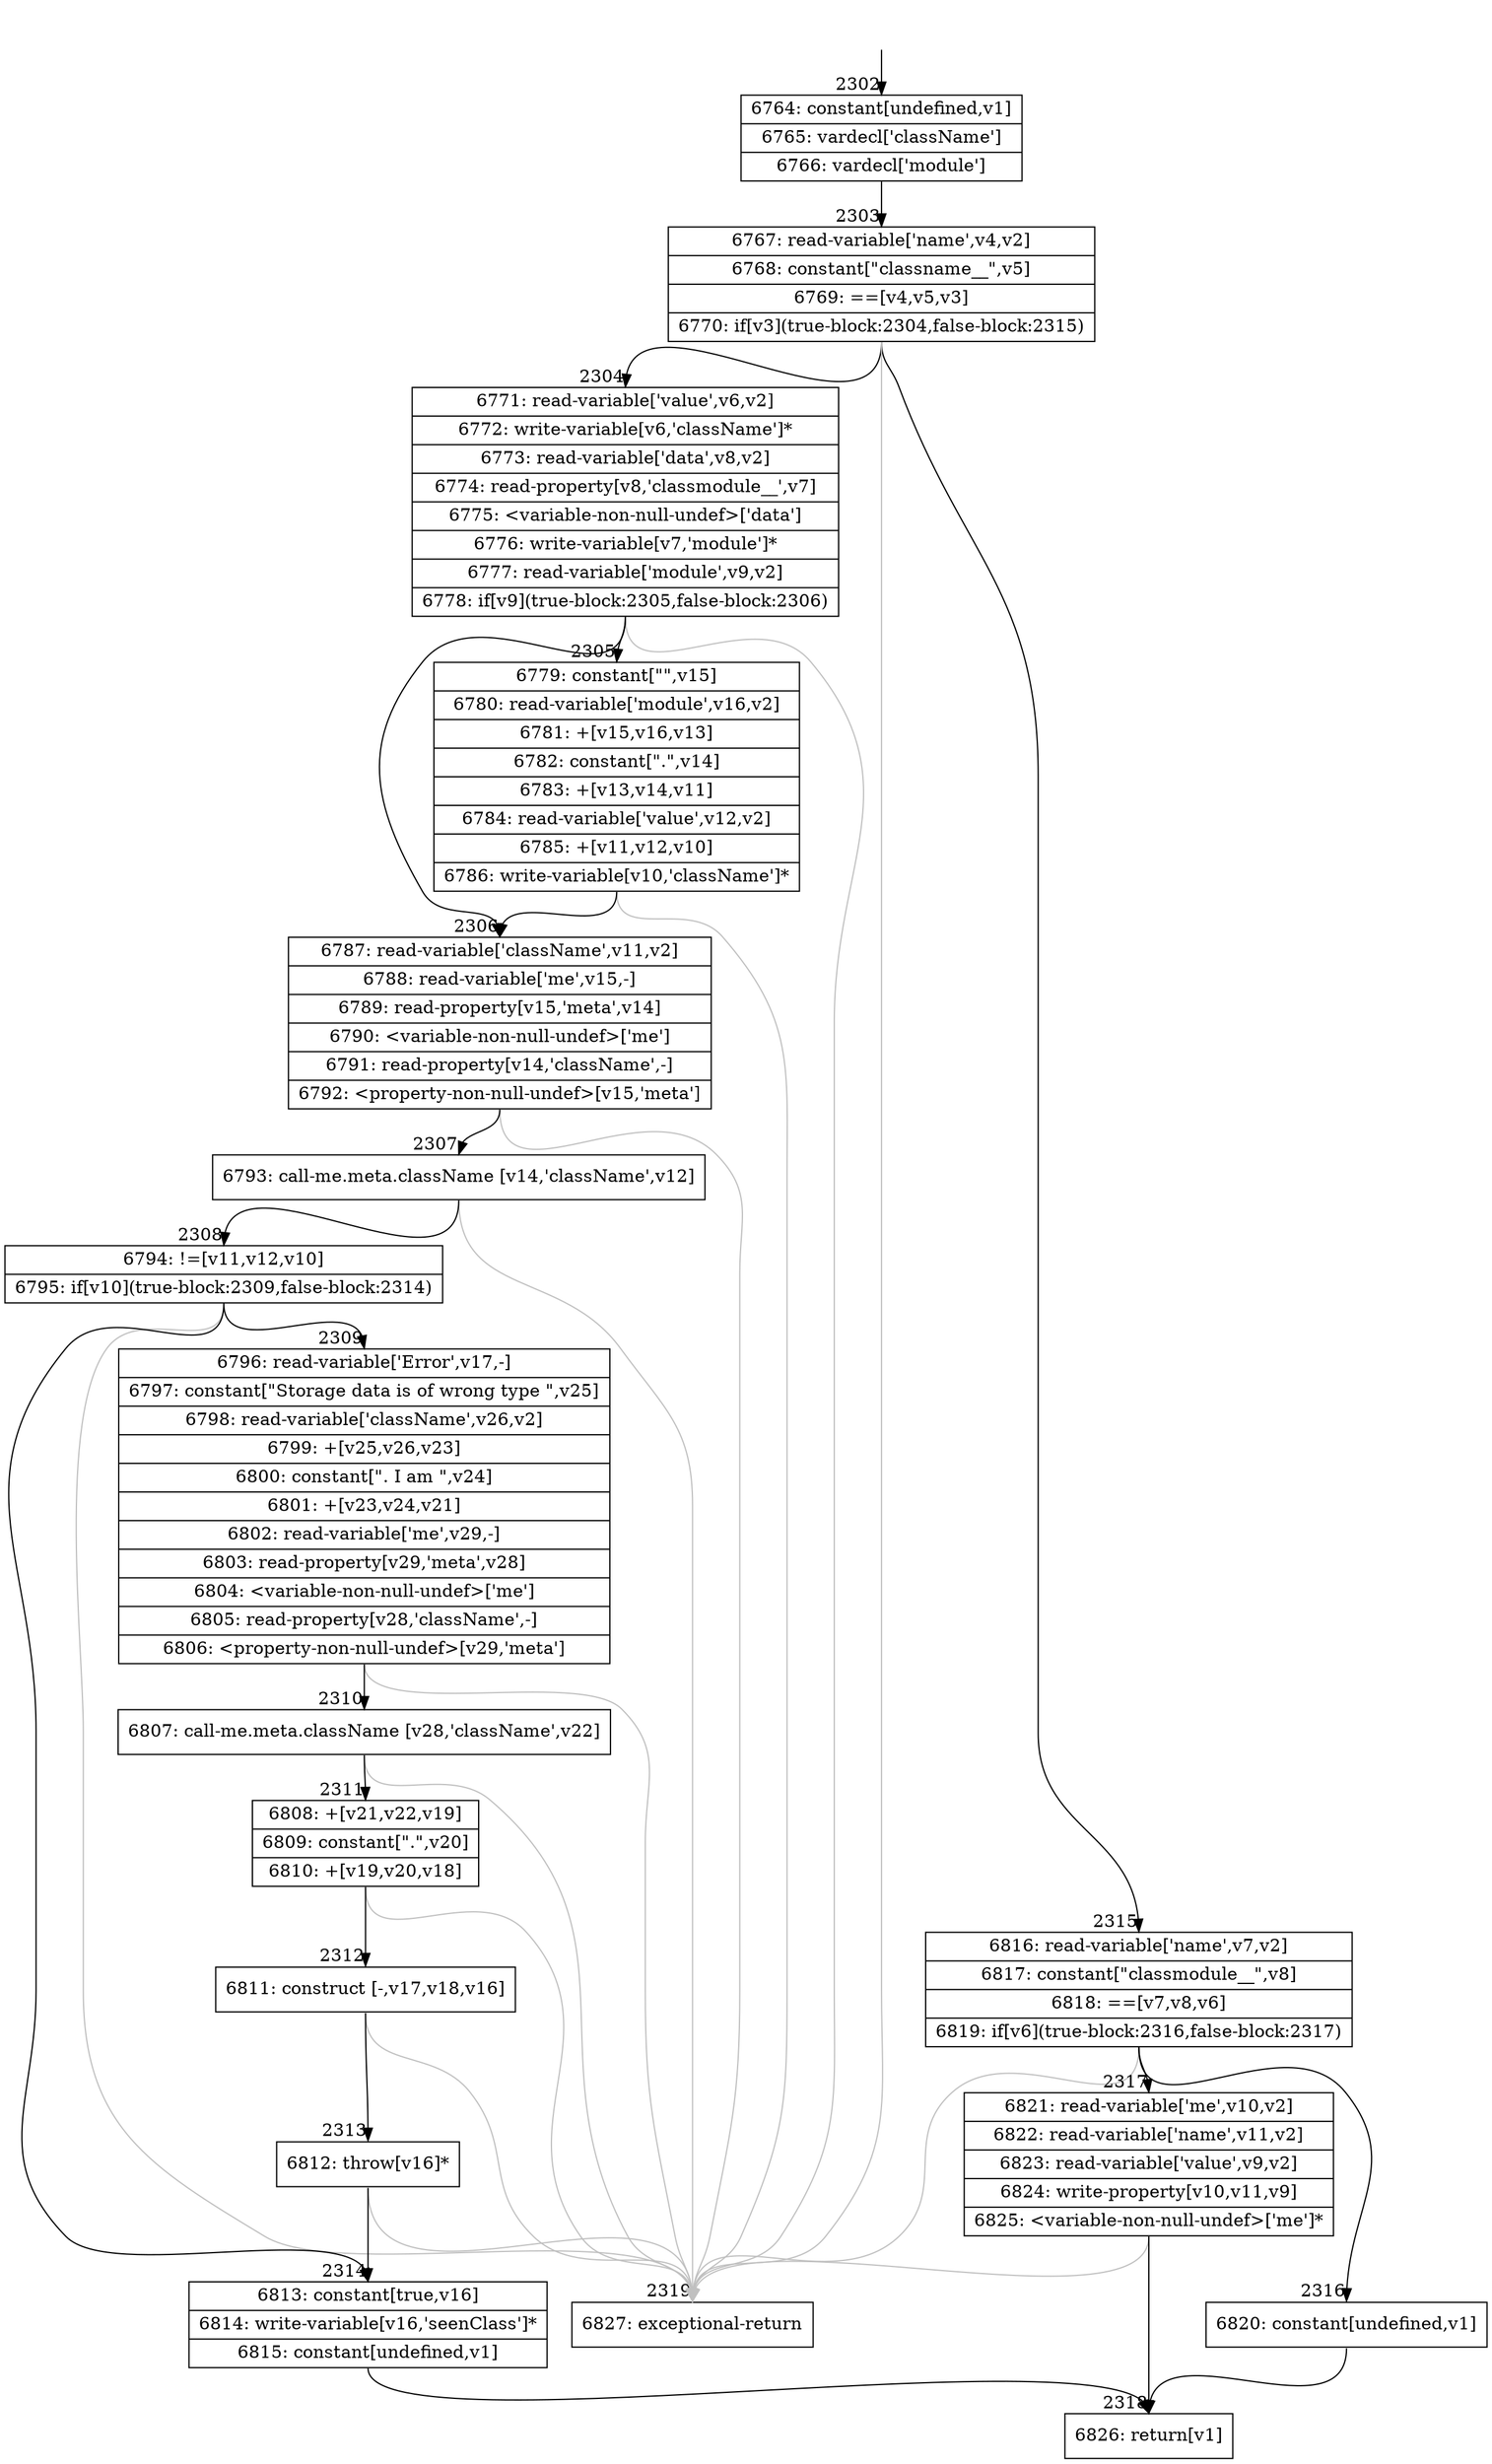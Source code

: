 digraph {
rankdir="TD"
BB_entry257[shape=none,label=""];
BB_entry257 -> BB2302 [tailport=s, headport=n, headlabel="    2302"]
BB2302 [shape=record label="{6764: constant[undefined,v1]|6765: vardecl['className']|6766: vardecl['module']}" ] 
BB2302 -> BB2303 [tailport=s, headport=n, headlabel="      2303"]
BB2303 [shape=record label="{6767: read-variable['name',v4,v2]|6768: constant[\"classname__\",v5]|6769: ==[v4,v5,v3]|6770: if[v3](true-block:2304,false-block:2315)}" ] 
BB2303 -> BB2304 [tailport=s, headport=n, headlabel="      2304"]
BB2303 -> BB2315 [tailport=s, headport=n, headlabel="      2315"]
BB2303 -> BB2319 [tailport=s, headport=n, color=gray, headlabel="      2319"]
BB2304 [shape=record label="{6771: read-variable['value',v6,v2]|6772: write-variable[v6,'className']*|6773: read-variable['data',v8,v2]|6774: read-property[v8,'classmodule__',v7]|6775: \<variable-non-null-undef\>['data']|6776: write-variable[v7,'module']*|6777: read-variable['module',v9,v2]|6778: if[v9](true-block:2305,false-block:2306)}" ] 
BB2304 -> BB2305 [tailport=s, headport=n, headlabel="      2305"]
BB2304 -> BB2306 [tailport=s, headport=n, headlabel="      2306"]
BB2304 -> BB2319 [tailport=s, headport=n, color=gray]
BB2305 [shape=record label="{6779: constant[\"\",v15]|6780: read-variable['module',v16,v2]|6781: +[v15,v16,v13]|6782: constant[\".\",v14]|6783: +[v13,v14,v11]|6784: read-variable['value',v12,v2]|6785: +[v11,v12,v10]|6786: write-variable[v10,'className']*}" ] 
BB2305 -> BB2306 [tailport=s, headport=n]
BB2305 -> BB2319 [tailport=s, headport=n, color=gray]
BB2306 [shape=record label="{6787: read-variable['className',v11,v2]|6788: read-variable['me',v15,-]|6789: read-property[v15,'meta',v14]|6790: \<variable-non-null-undef\>['me']|6791: read-property[v14,'className',-]|6792: \<property-non-null-undef\>[v15,'meta']}" ] 
BB2306 -> BB2307 [tailport=s, headport=n, headlabel="      2307"]
BB2306 -> BB2319 [tailport=s, headport=n, color=gray]
BB2307 [shape=record label="{6793: call-me.meta.className [v14,'className',v12]}" ] 
BB2307 -> BB2308 [tailport=s, headport=n, headlabel="      2308"]
BB2307 -> BB2319 [tailport=s, headport=n, color=gray]
BB2308 [shape=record label="{6794: !=[v11,v12,v10]|6795: if[v10](true-block:2309,false-block:2314)}" ] 
BB2308 -> BB2309 [tailport=s, headport=n, headlabel="      2309"]
BB2308 -> BB2314 [tailport=s, headport=n, headlabel="      2314"]
BB2308 -> BB2319 [tailport=s, headport=n, color=gray]
BB2309 [shape=record label="{6796: read-variable['Error',v17,-]|6797: constant[\"Storage data is of wrong type \",v25]|6798: read-variable['className',v26,v2]|6799: +[v25,v26,v23]|6800: constant[\". I am \",v24]|6801: +[v23,v24,v21]|6802: read-variable['me',v29,-]|6803: read-property[v29,'meta',v28]|6804: \<variable-non-null-undef\>['me']|6805: read-property[v28,'className',-]|6806: \<property-non-null-undef\>[v29,'meta']}" ] 
BB2309 -> BB2310 [tailport=s, headport=n, headlabel="      2310"]
BB2309 -> BB2319 [tailport=s, headport=n, color=gray]
BB2310 [shape=record label="{6807: call-me.meta.className [v28,'className',v22]}" ] 
BB2310 -> BB2311 [tailport=s, headport=n, headlabel="      2311"]
BB2310 -> BB2319 [tailport=s, headport=n, color=gray]
BB2311 [shape=record label="{6808: +[v21,v22,v19]|6809: constant[\".\",v20]|6810: +[v19,v20,v18]}" ] 
BB2311 -> BB2312 [tailport=s, headport=n, headlabel="      2312"]
BB2311 -> BB2319 [tailport=s, headport=n, color=gray]
BB2312 [shape=record label="{6811: construct [-,v17,v18,v16]}" ] 
BB2312 -> BB2313 [tailport=s, headport=n, headlabel="      2313"]
BB2312 -> BB2319 [tailport=s, headport=n, color=gray]
BB2313 [shape=record label="{6812: throw[v16]*}" ] 
BB2313 -> BB2314 [tailport=s, headport=n]
BB2313 -> BB2319 [tailport=s, headport=n, color=gray]
BB2314 [shape=record label="{6813: constant[true,v16]|6814: write-variable[v16,'seenClass']*|6815: constant[undefined,v1]}" ] 
BB2314 -> BB2318 [tailport=s, headport=n, headlabel="      2318"]
BB2315 [shape=record label="{6816: read-variable['name',v7,v2]|6817: constant[\"classmodule__\",v8]|6818: ==[v7,v8,v6]|6819: if[v6](true-block:2316,false-block:2317)}" ] 
BB2315 -> BB2316 [tailport=s, headport=n, headlabel="      2316"]
BB2315 -> BB2317 [tailport=s, headport=n, headlabel="      2317"]
BB2315 -> BB2319 [tailport=s, headport=n, color=gray]
BB2316 [shape=record label="{6820: constant[undefined,v1]}" ] 
BB2316 -> BB2318 [tailport=s, headport=n]
BB2317 [shape=record label="{6821: read-variable['me',v10,v2]|6822: read-variable['name',v11,v2]|6823: read-variable['value',v9,v2]|6824: write-property[v10,v11,v9]|6825: \<variable-non-null-undef\>['me']*}" ] 
BB2317 -> BB2318 [tailport=s, headport=n]
BB2317 -> BB2319 [tailport=s, headport=n, color=gray]
BB2318 [shape=record label="{6826: return[v1]}" ] 
BB2319 [shape=record label="{6827: exceptional-return}" ] 
//#$~ 2726
}

